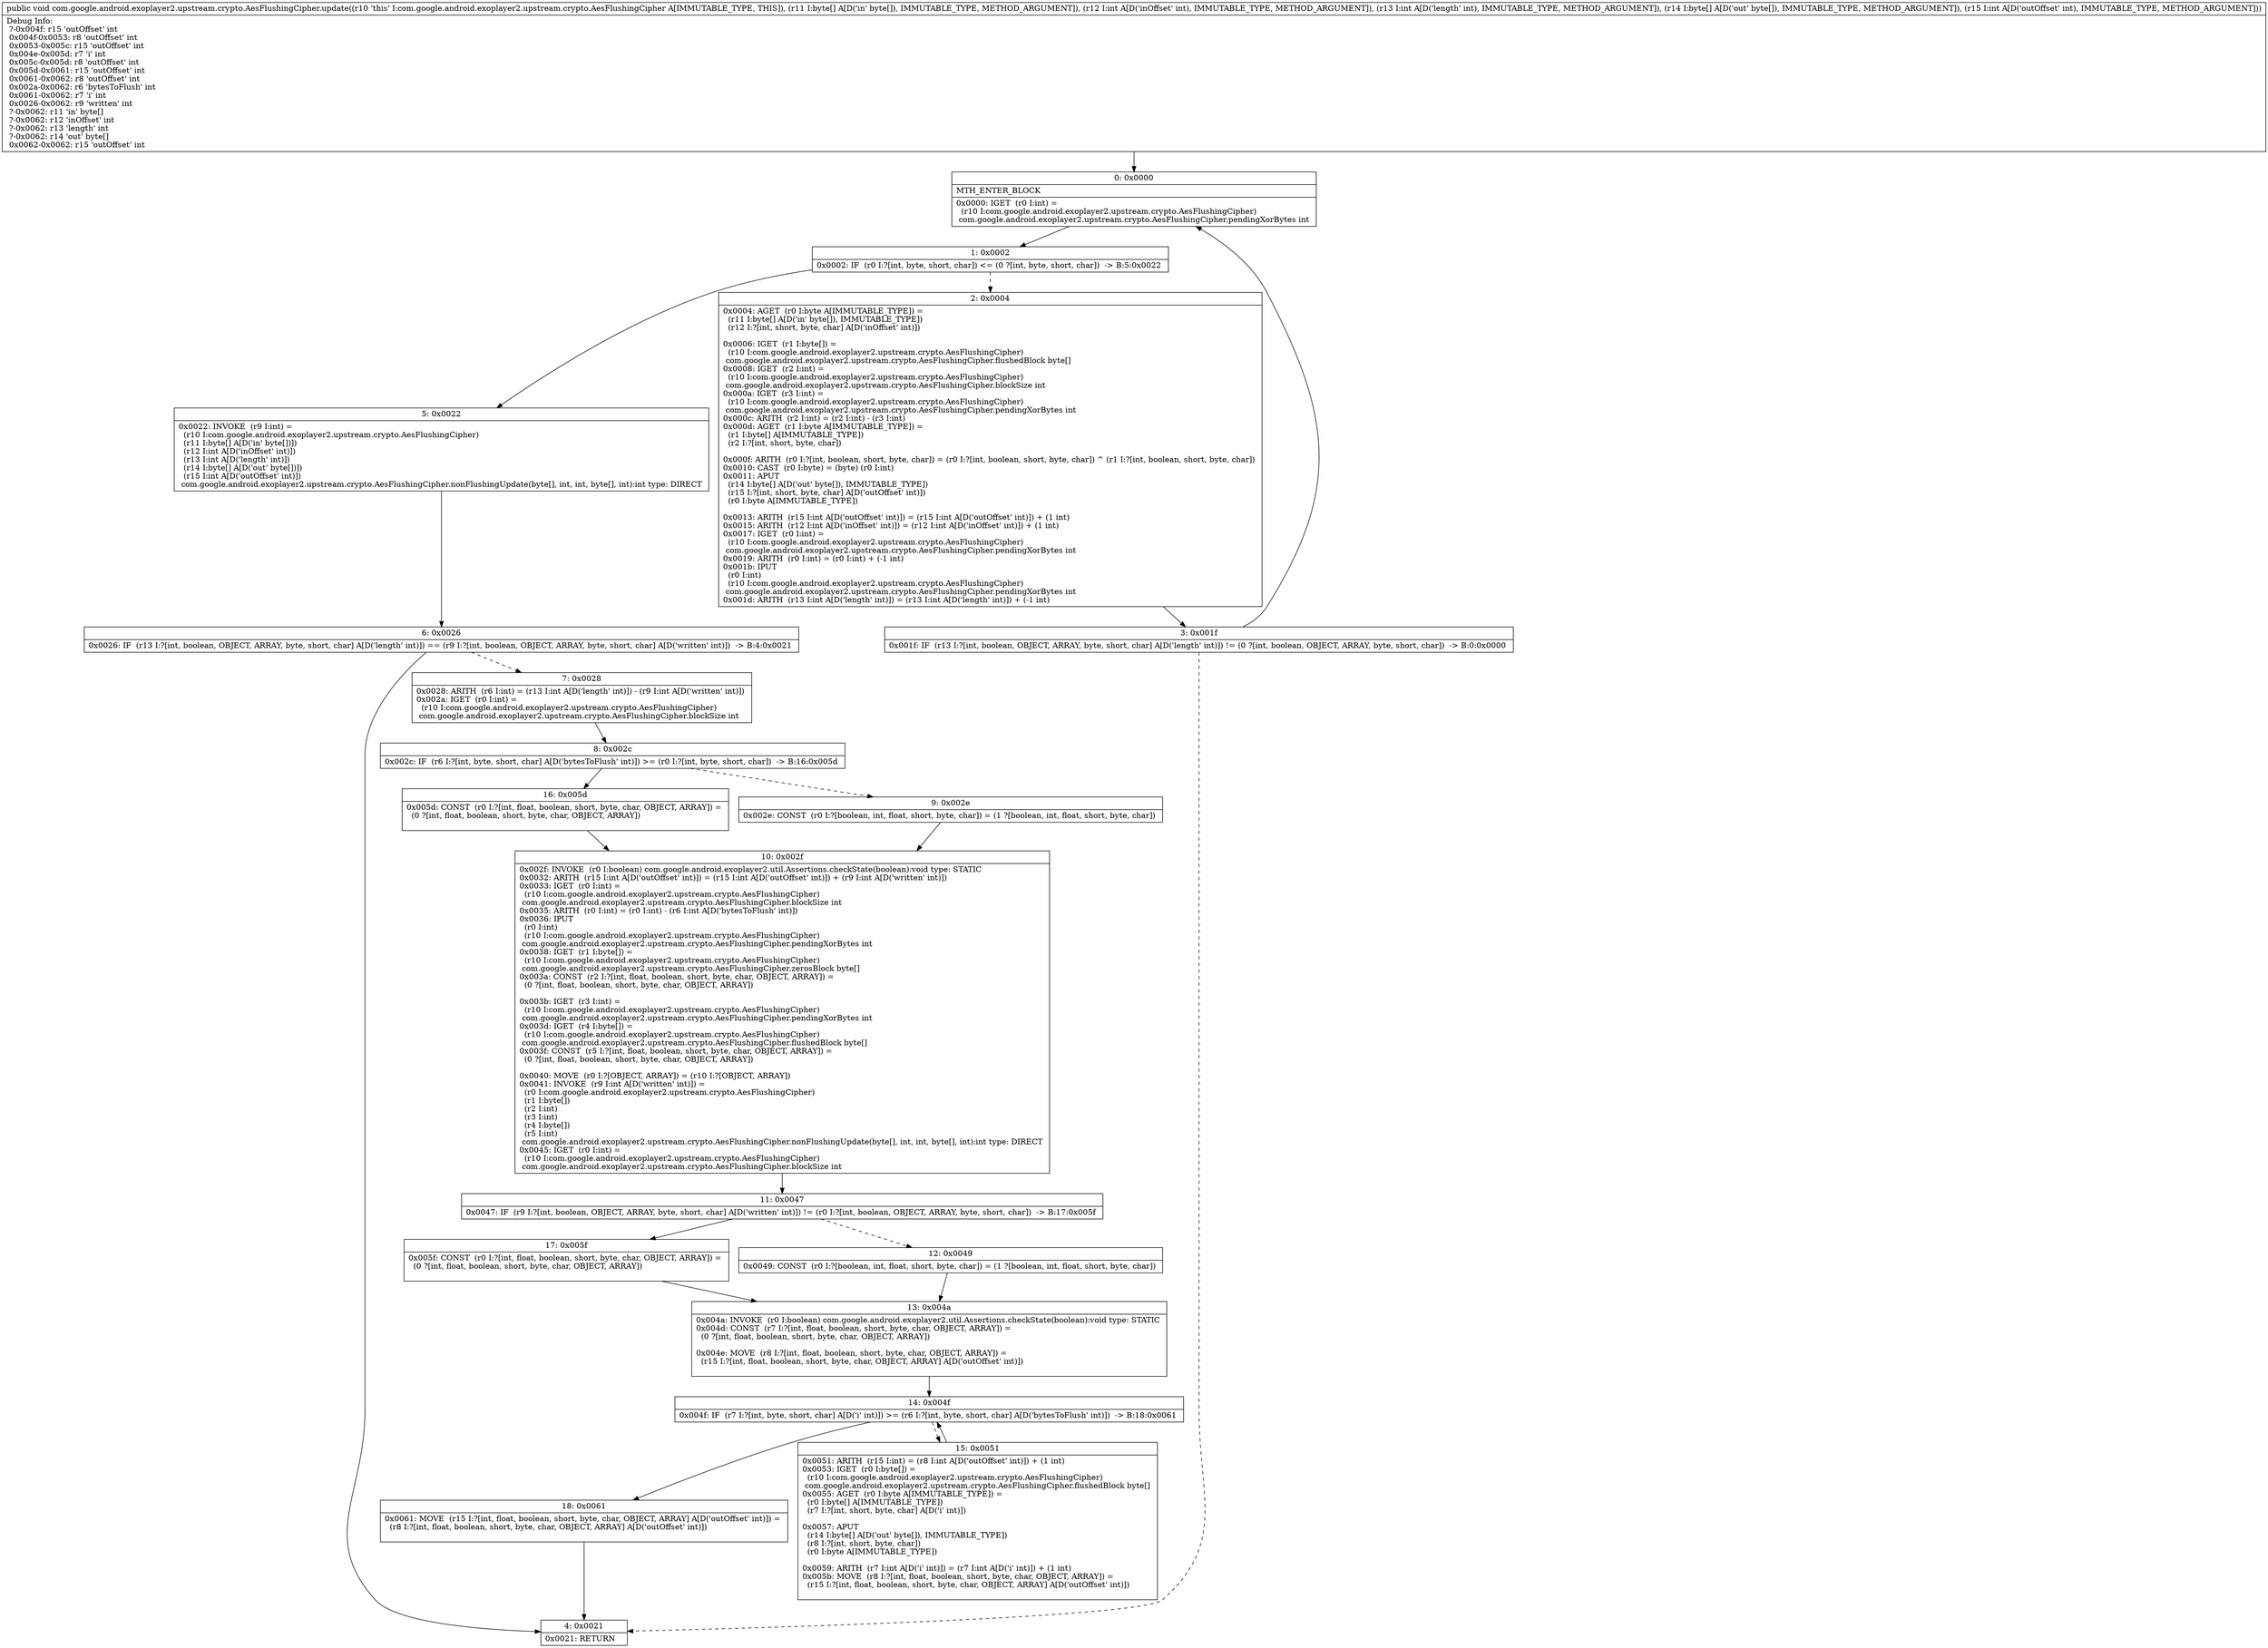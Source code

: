 digraph "CFG forcom.google.android.exoplayer2.upstream.crypto.AesFlushingCipher.update([BII[BI)V" {
Node_0 [shape=record,label="{0\:\ 0x0000|MTH_ENTER_BLOCK\l|0x0000: IGET  (r0 I:int) = \l  (r10 I:com.google.android.exoplayer2.upstream.crypto.AesFlushingCipher)\l com.google.android.exoplayer2.upstream.crypto.AesFlushingCipher.pendingXorBytes int \l}"];
Node_1 [shape=record,label="{1\:\ 0x0002|0x0002: IF  (r0 I:?[int, byte, short, char]) \<= (0 ?[int, byte, short, char])  \-\> B:5:0x0022 \l}"];
Node_2 [shape=record,label="{2\:\ 0x0004|0x0004: AGET  (r0 I:byte A[IMMUTABLE_TYPE]) = \l  (r11 I:byte[] A[D('in' byte[]), IMMUTABLE_TYPE])\l  (r12 I:?[int, short, byte, char] A[D('inOffset' int)])\l \l0x0006: IGET  (r1 I:byte[]) = \l  (r10 I:com.google.android.exoplayer2.upstream.crypto.AesFlushingCipher)\l com.google.android.exoplayer2.upstream.crypto.AesFlushingCipher.flushedBlock byte[] \l0x0008: IGET  (r2 I:int) = \l  (r10 I:com.google.android.exoplayer2.upstream.crypto.AesFlushingCipher)\l com.google.android.exoplayer2.upstream.crypto.AesFlushingCipher.blockSize int \l0x000a: IGET  (r3 I:int) = \l  (r10 I:com.google.android.exoplayer2.upstream.crypto.AesFlushingCipher)\l com.google.android.exoplayer2.upstream.crypto.AesFlushingCipher.pendingXorBytes int \l0x000c: ARITH  (r2 I:int) = (r2 I:int) \- (r3 I:int) \l0x000d: AGET  (r1 I:byte A[IMMUTABLE_TYPE]) = \l  (r1 I:byte[] A[IMMUTABLE_TYPE])\l  (r2 I:?[int, short, byte, char])\l \l0x000f: ARITH  (r0 I:?[int, boolean, short, byte, char]) = (r0 I:?[int, boolean, short, byte, char]) ^ (r1 I:?[int, boolean, short, byte, char]) \l0x0010: CAST  (r0 I:byte) = (byte) (r0 I:int) \l0x0011: APUT  \l  (r14 I:byte[] A[D('out' byte[]), IMMUTABLE_TYPE])\l  (r15 I:?[int, short, byte, char] A[D('outOffset' int)])\l  (r0 I:byte A[IMMUTABLE_TYPE])\l \l0x0013: ARITH  (r15 I:int A[D('outOffset' int)]) = (r15 I:int A[D('outOffset' int)]) + (1 int) \l0x0015: ARITH  (r12 I:int A[D('inOffset' int)]) = (r12 I:int A[D('inOffset' int)]) + (1 int) \l0x0017: IGET  (r0 I:int) = \l  (r10 I:com.google.android.exoplayer2.upstream.crypto.AesFlushingCipher)\l com.google.android.exoplayer2.upstream.crypto.AesFlushingCipher.pendingXorBytes int \l0x0019: ARITH  (r0 I:int) = (r0 I:int) + (\-1 int) \l0x001b: IPUT  \l  (r0 I:int)\l  (r10 I:com.google.android.exoplayer2.upstream.crypto.AesFlushingCipher)\l com.google.android.exoplayer2.upstream.crypto.AesFlushingCipher.pendingXorBytes int \l0x001d: ARITH  (r13 I:int A[D('length' int)]) = (r13 I:int A[D('length' int)]) + (\-1 int) \l}"];
Node_3 [shape=record,label="{3\:\ 0x001f|0x001f: IF  (r13 I:?[int, boolean, OBJECT, ARRAY, byte, short, char] A[D('length' int)]) != (0 ?[int, boolean, OBJECT, ARRAY, byte, short, char])  \-\> B:0:0x0000 \l}"];
Node_4 [shape=record,label="{4\:\ 0x0021|0x0021: RETURN   \l}"];
Node_5 [shape=record,label="{5\:\ 0x0022|0x0022: INVOKE  (r9 I:int) = \l  (r10 I:com.google.android.exoplayer2.upstream.crypto.AesFlushingCipher)\l  (r11 I:byte[] A[D('in' byte[])])\l  (r12 I:int A[D('inOffset' int)])\l  (r13 I:int A[D('length' int)])\l  (r14 I:byte[] A[D('out' byte[])])\l  (r15 I:int A[D('outOffset' int)])\l com.google.android.exoplayer2.upstream.crypto.AesFlushingCipher.nonFlushingUpdate(byte[], int, int, byte[], int):int type: DIRECT \l}"];
Node_6 [shape=record,label="{6\:\ 0x0026|0x0026: IF  (r13 I:?[int, boolean, OBJECT, ARRAY, byte, short, char] A[D('length' int)]) == (r9 I:?[int, boolean, OBJECT, ARRAY, byte, short, char] A[D('written' int)])  \-\> B:4:0x0021 \l}"];
Node_7 [shape=record,label="{7\:\ 0x0028|0x0028: ARITH  (r6 I:int) = (r13 I:int A[D('length' int)]) \- (r9 I:int A[D('written' int)]) \l0x002a: IGET  (r0 I:int) = \l  (r10 I:com.google.android.exoplayer2.upstream.crypto.AesFlushingCipher)\l com.google.android.exoplayer2.upstream.crypto.AesFlushingCipher.blockSize int \l}"];
Node_8 [shape=record,label="{8\:\ 0x002c|0x002c: IF  (r6 I:?[int, byte, short, char] A[D('bytesToFlush' int)]) \>= (r0 I:?[int, byte, short, char])  \-\> B:16:0x005d \l}"];
Node_9 [shape=record,label="{9\:\ 0x002e|0x002e: CONST  (r0 I:?[boolean, int, float, short, byte, char]) = (1 ?[boolean, int, float, short, byte, char]) \l}"];
Node_10 [shape=record,label="{10\:\ 0x002f|0x002f: INVOKE  (r0 I:boolean) com.google.android.exoplayer2.util.Assertions.checkState(boolean):void type: STATIC \l0x0032: ARITH  (r15 I:int A[D('outOffset' int)]) = (r15 I:int A[D('outOffset' int)]) + (r9 I:int A[D('written' int)]) \l0x0033: IGET  (r0 I:int) = \l  (r10 I:com.google.android.exoplayer2.upstream.crypto.AesFlushingCipher)\l com.google.android.exoplayer2.upstream.crypto.AesFlushingCipher.blockSize int \l0x0035: ARITH  (r0 I:int) = (r0 I:int) \- (r6 I:int A[D('bytesToFlush' int)]) \l0x0036: IPUT  \l  (r0 I:int)\l  (r10 I:com.google.android.exoplayer2.upstream.crypto.AesFlushingCipher)\l com.google.android.exoplayer2.upstream.crypto.AesFlushingCipher.pendingXorBytes int \l0x0038: IGET  (r1 I:byte[]) = \l  (r10 I:com.google.android.exoplayer2.upstream.crypto.AesFlushingCipher)\l com.google.android.exoplayer2.upstream.crypto.AesFlushingCipher.zerosBlock byte[] \l0x003a: CONST  (r2 I:?[int, float, boolean, short, byte, char, OBJECT, ARRAY]) = \l  (0 ?[int, float, boolean, short, byte, char, OBJECT, ARRAY])\l \l0x003b: IGET  (r3 I:int) = \l  (r10 I:com.google.android.exoplayer2.upstream.crypto.AesFlushingCipher)\l com.google.android.exoplayer2.upstream.crypto.AesFlushingCipher.pendingXorBytes int \l0x003d: IGET  (r4 I:byte[]) = \l  (r10 I:com.google.android.exoplayer2.upstream.crypto.AesFlushingCipher)\l com.google.android.exoplayer2.upstream.crypto.AesFlushingCipher.flushedBlock byte[] \l0x003f: CONST  (r5 I:?[int, float, boolean, short, byte, char, OBJECT, ARRAY]) = \l  (0 ?[int, float, boolean, short, byte, char, OBJECT, ARRAY])\l \l0x0040: MOVE  (r0 I:?[OBJECT, ARRAY]) = (r10 I:?[OBJECT, ARRAY]) \l0x0041: INVOKE  (r9 I:int A[D('written' int)]) = \l  (r0 I:com.google.android.exoplayer2.upstream.crypto.AesFlushingCipher)\l  (r1 I:byte[])\l  (r2 I:int)\l  (r3 I:int)\l  (r4 I:byte[])\l  (r5 I:int)\l com.google.android.exoplayer2.upstream.crypto.AesFlushingCipher.nonFlushingUpdate(byte[], int, int, byte[], int):int type: DIRECT \l0x0045: IGET  (r0 I:int) = \l  (r10 I:com.google.android.exoplayer2.upstream.crypto.AesFlushingCipher)\l com.google.android.exoplayer2.upstream.crypto.AesFlushingCipher.blockSize int \l}"];
Node_11 [shape=record,label="{11\:\ 0x0047|0x0047: IF  (r9 I:?[int, boolean, OBJECT, ARRAY, byte, short, char] A[D('written' int)]) != (r0 I:?[int, boolean, OBJECT, ARRAY, byte, short, char])  \-\> B:17:0x005f \l}"];
Node_12 [shape=record,label="{12\:\ 0x0049|0x0049: CONST  (r0 I:?[boolean, int, float, short, byte, char]) = (1 ?[boolean, int, float, short, byte, char]) \l}"];
Node_13 [shape=record,label="{13\:\ 0x004a|0x004a: INVOKE  (r0 I:boolean) com.google.android.exoplayer2.util.Assertions.checkState(boolean):void type: STATIC \l0x004d: CONST  (r7 I:?[int, float, boolean, short, byte, char, OBJECT, ARRAY]) = \l  (0 ?[int, float, boolean, short, byte, char, OBJECT, ARRAY])\l \l0x004e: MOVE  (r8 I:?[int, float, boolean, short, byte, char, OBJECT, ARRAY]) = \l  (r15 I:?[int, float, boolean, short, byte, char, OBJECT, ARRAY] A[D('outOffset' int)])\l \l}"];
Node_14 [shape=record,label="{14\:\ 0x004f|0x004f: IF  (r7 I:?[int, byte, short, char] A[D('i' int)]) \>= (r6 I:?[int, byte, short, char] A[D('bytesToFlush' int)])  \-\> B:18:0x0061 \l}"];
Node_15 [shape=record,label="{15\:\ 0x0051|0x0051: ARITH  (r15 I:int) = (r8 I:int A[D('outOffset' int)]) + (1 int) \l0x0053: IGET  (r0 I:byte[]) = \l  (r10 I:com.google.android.exoplayer2.upstream.crypto.AesFlushingCipher)\l com.google.android.exoplayer2.upstream.crypto.AesFlushingCipher.flushedBlock byte[] \l0x0055: AGET  (r0 I:byte A[IMMUTABLE_TYPE]) = \l  (r0 I:byte[] A[IMMUTABLE_TYPE])\l  (r7 I:?[int, short, byte, char] A[D('i' int)])\l \l0x0057: APUT  \l  (r14 I:byte[] A[D('out' byte[]), IMMUTABLE_TYPE])\l  (r8 I:?[int, short, byte, char])\l  (r0 I:byte A[IMMUTABLE_TYPE])\l \l0x0059: ARITH  (r7 I:int A[D('i' int)]) = (r7 I:int A[D('i' int)]) + (1 int) \l0x005b: MOVE  (r8 I:?[int, float, boolean, short, byte, char, OBJECT, ARRAY]) = \l  (r15 I:?[int, float, boolean, short, byte, char, OBJECT, ARRAY] A[D('outOffset' int)])\l \l}"];
Node_16 [shape=record,label="{16\:\ 0x005d|0x005d: CONST  (r0 I:?[int, float, boolean, short, byte, char, OBJECT, ARRAY]) = \l  (0 ?[int, float, boolean, short, byte, char, OBJECT, ARRAY])\l \l}"];
Node_17 [shape=record,label="{17\:\ 0x005f|0x005f: CONST  (r0 I:?[int, float, boolean, short, byte, char, OBJECT, ARRAY]) = \l  (0 ?[int, float, boolean, short, byte, char, OBJECT, ARRAY])\l \l}"];
Node_18 [shape=record,label="{18\:\ 0x0061|0x0061: MOVE  (r15 I:?[int, float, boolean, short, byte, char, OBJECT, ARRAY] A[D('outOffset' int)]) = \l  (r8 I:?[int, float, boolean, short, byte, char, OBJECT, ARRAY] A[D('outOffset' int)])\l \l}"];
MethodNode[shape=record,label="{public void com.google.android.exoplayer2.upstream.crypto.AesFlushingCipher.update((r10 'this' I:com.google.android.exoplayer2.upstream.crypto.AesFlushingCipher A[IMMUTABLE_TYPE, THIS]), (r11 I:byte[] A[D('in' byte[]), IMMUTABLE_TYPE, METHOD_ARGUMENT]), (r12 I:int A[D('inOffset' int), IMMUTABLE_TYPE, METHOD_ARGUMENT]), (r13 I:int A[D('length' int), IMMUTABLE_TYPE, METHOD_ARGUMENT]), (r14 I:byte[] A[D('out' byte[]), IMMUTABLE_TYPE, METHOD_ARGUMENT]), (r15 I:int A[D('outOffset' int), IMMUTABLE_TYPE, METHOD_ARGUMENT]))  | Debug Info:\l  ?\-0x004f: r15 'outOffset' int\l  0x004f\-0x0053: r8 'outOffset' int\l  0x0053\-0x005c: r15 'outOffset' int\l  0x004e\-0x005d: r7 'i' int\l  0x005c\-0x005d: r8 'outOffset' int\l  0x005d\-0x0061: r15 'outOffset' int\l  0x0061\-0x0062: r8 'outOffset' int\l  0x002a\-0x0062: r6 'bytesToFlush' int\l  0x0061\-0x0062: r7 'i' int\l  0x0026\-0x0062: r9 'written' int\l  ?\-0x0062: r11 'in' byte[]\l  ?\-0x0062: r12 'inOffset' int\l  ?\-0x0062: r13 'length' int\l  ?\-0x0062: r14 'out' byte[]\l  0x0062\-0x0062: r15 'outOffset' int\l}"];
MethodNode -> Node_0;
Node_0 -> Node_1;
Node_1 -> Node_2[style=dashed];
Node_1 -> Node_5;
Node_2 -> Node_3;
Node_3 -> Node_0;
Node_3 -> Node_4[style=dashed];
Node_5 -> Node_6;
Node_6 -> Node_4;
Node_6 -> Node_7[style=dashed];
Node_7 -> Node_8;
Node_8 -> Node_9[style=dashed];
Node_8 -> Node_16;
Node_9 -> Node_10;
Node_10 -> Node_11;
Node_11 -> Node_12[style=dashed];
Node_11 -> Node_17;
Node_12 -> Node_13;
Node_13 -> Node_14;
Node_14 -> Node_15[style=dashed];
Node_14 -> Node_18;
Node_15 -> Node_14;
Node_16 -> Node_10;
Node_17 -> Node_13;
Node_18 -> Node_4;
}

